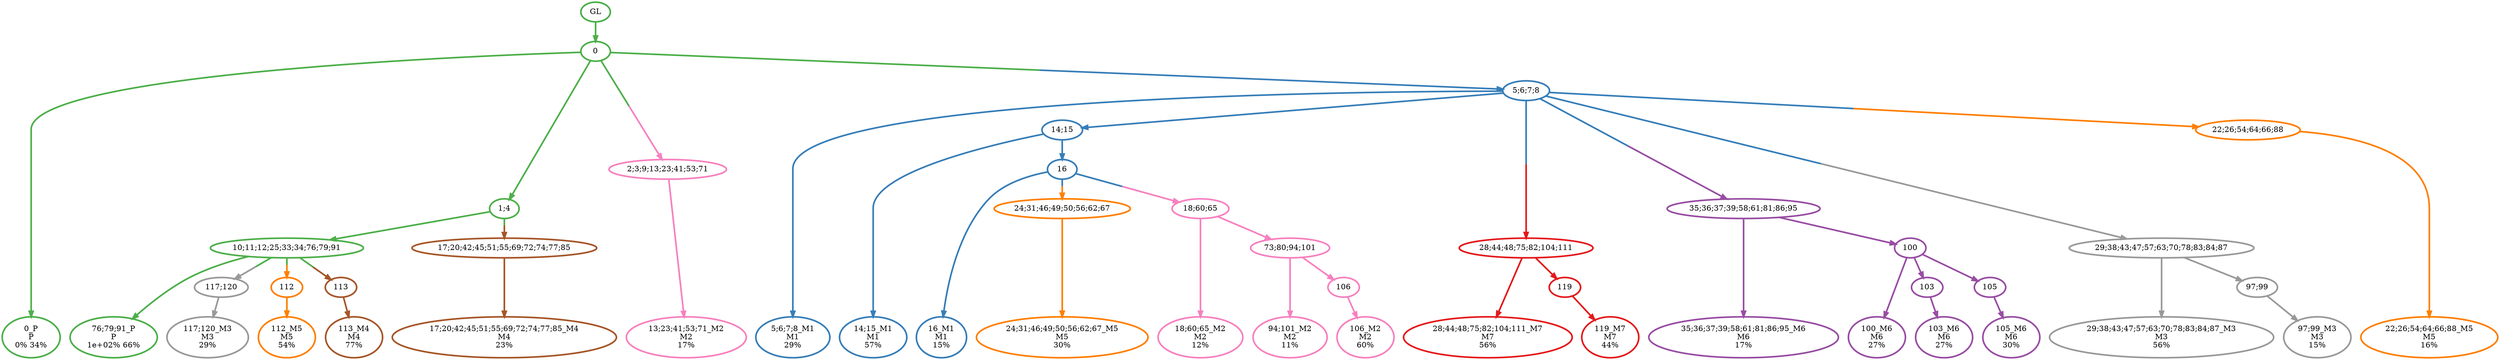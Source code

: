 digraph T {
	{
		rank=same
		45 [penwidth=3,colorscheme=set19,color=3,label="0_P\nP\n0% 34%"]
		42 [penwidth=3,colorscheme=set19,color=3,label="76;79;91_P\nP\n1e+02% 66%"]
		41 [penwidth=3,colorscheme=set19,color=2,label="5;6;7;8_M1\nM1\n29%"]
		39 [penwidth=3,colorscheme=set19,color=2,label="14;15_M1\nM1\n57%"]
		37 [penwidth=3,colorscheme=set19,color=2,label="16_M1\nM1\n15%"]
		36 [penwidth=3,colorscheme=set19,color=8,label="13;23;41;53;71_M2\nM2\n17%"]
		35 [penwidth=3,colorscheme=set19,color=8,label="18;60;65_M2\nM2\n12%"]
		33 [penwidth=3,colorscheme=set19,color=8,label="94;101_M2\nM2\n11%"]
		31 [penwidth=3,colorscheme=set19,color=8,label="106_M2\nM2\n60%"]
		29 [penwidth=3,colorscheme=set19,color=9,label="117;120_M3\nM3\n29%"]
		28 [penwidth=3,colorscheme=set19,color=9,label="29;38;43;47;57;63;70;78;83;84;87_M3\nM3\n56%"]
		26 [penwidth=3,colorscheme=set19,color=9,label="97;99_M3\nM3\n15%"]
		25 [penwidth=3,colorscheme=set19,color=7,label="113_M4\nM4\n77%"]
		24 [penwidth=3,colorscheme=set19,color=7,label="17;20;42;45;51;55;69;72;74;77;85_M4\nM4\n23%"]
		22 [penwidth=3,colorscheme=set19,color=5,label="112_M5\nM5\n54%"]
		21 [penwidth=3,colorscheme=set19,color=5,label="24;31;46;49;50;56;62;67_M5\nM5\n30%"]
		20 [penwidth=3,colorscheme=set19,color=5,label="22;26;54;64;66;88_M5\nM5\n16%"]
		19 [penwidth=3,colorscheme=set19,color=4,label="35;36;37;39;58;61;81;86;95_M6\nM6\n17%"]
		17 [penwidth=3,colorscheme=set19,color=4,label="100_M6\nM6\n27%"]
		15 [penwidth=3,colorscheme=set19,color=4,label="103_M6\nM6\n27%"]
		13 [penwidth=3,colorscheme=set19,color=4,label="105_M6\nM6\n30%"]
		12 [penwidth=3,colorscheme=set19,color=1,label="28;44;48;75;82;104;111_M7\nM7\n56%"]
		10 [penwidth=3,colorscheme=set19,color=1,label="119_M7\nM7\n44%"]
	}
	47 [penwidth=3,colorscheme=set19,color=3,label="GL"]
	46 [penwidth=3,colorscheme=set19,color=3,label="0"]
	44 [penwidth=3,colorscheme=set19,color=3,label="1;4"]
	43 [penwidth=3,colorscheme=set19,color=3,label="10;11;12;25;33;34;76;79;91"]
	40 [penwidth=3,colorscheme=set19,color=2,label="14;15"]
	38 [penwidth=3,colorscheme=set19,color=2,label="16"]
	34 [penwidth=3,colorscheme=set19,color=8,label="73;80;94;101"]
	32 [penwidth=3,colorscheme=set19,color=8,label="106"]
	30 [penwidth=3,colorscheme=set19,color=9,label="117;120"]
	27 [penwidth=3,colorscheme=set19,color=9,label="97;99"]
	23 [penwidth=3,colorscheme=set19,color=5,label="112"]
	18 [penwidth=3,colorscheme=set19,color=4,label="100"]
	16 [penwidth=3,colorscheme=set19,color=4,label="103"]
	14 [penwidth=3,colorscheme=set19,color=4,label="105"]
	11 [penwidth=3,colorscheme=set19,color=1,label="119"]
	9 [penwidth=3,colorscheme=set19,color=1,label="28;44;48;75;82;104;111"]
	8 [penwidth=3,colorscheme=set19,color=4,label="35;36;37;39;58;61;81;86;95"]
	7 [penwidth=3,colorscheme=set19,color=9,label="29;38;43;47;57;63;70;78;83;84;87"]
	6 [penwidth=3,colorscheme=set19,color=5,label="24;31;46;49;50;56;62;67"]
	5 [penwidth=3,colorscheme=set19,color=5,label="22;26;54;64;66;88"]
	4 [penwidth=3,colorscheme=set19,color=8,label="18;60;65"]
	3 [penwidth=3,colorscheme=set19,color=7,label="113"]
	2 [penwidth=3,colorscheme=set19,color=7,label="17;20;42;45;51;55;69;72;74;77;85"]
	1 [penwidth=3,colorscheme=set19,color=8,label="2;3;9;13;23;41;53;71"]
	0 [penwidth=3,colorscheme=set19,color=2,label="5;6;7;8"]
	47 -> 46 [penwidth=3,colorscheme=set19,color=3]
	46 -> 45 [penwidth=3,colorscheme=set19,color=3]
	46 -> 44 [penwidth=3,colorscheme=set19,color=3]
	46 -> 1 [penwidth=3,colorscheme=set19,color="3;0.5:8"]
	46 -> 0 [penwidth=3,colorscheme=set19,color="3;0.5:2"]
	44 -> 43 [penwidth=3,colorscheme=set19,color=3]
	44 -> 2 [penwidth=3,colorscheme=set19,color="3;0.5:7"]
	43 -> 42 [penwidth=3,colorscheme=set19,color=3]
	43 -> 23 [penwidth=3,colorscheme=set19,color="3;0.5:5"]
	43 -> 30 [penwidth=3,colorscheme=set19,color="3;0.5:9"]
	43 -> 3 [penwidth=3,colorscheme=set19,color="3;0.5:7"]
	40 -> 39 [penwidth=3,colorscheme=set19,color=2]
	40 -> 38 [penwidth=3,colorscheme=set19,color=2]
	38 -> 37 [penwidth=3,colorscheme=set19,color=2]
	38 -> 6 [penwidth=3,colorscheme=set19,color="2;0.5:5"]
	38 -> 4 [penwidth=3,colorscheme=set19,color="2;0.5:8"]
	34 -> 33 [penwidth=3,colorscheme=set19,color=8]
	34 -> 32 [penwidth=3,colorscheme=set19,color=8]
	32 -> 31 [penwidth=3,colorscheme=set19,color=8]
	30 -> 29 [penwidth=3,colorscheme=set19,color=9]
	27 -> 26 [penwidth=3,colorscheme=set19,color=9]
	23 -> 22 [penwidth=3,colorscheme=set19,color=5]
	18 -> 17 [penwidth=3,colorscheme=set19,color=4]
	18 -> 16 [penwidth=3,colorscheme=set19,color=4]
	18 -> 14 [penwidth=3,colorscheme=set19,color=4]
	16 -> 15 [penwidth=3,colorscheme=set19,color=4]
	14 -> 13 [penwidth=3,colorscheme=set19,color=4]
	11 -> 10 [penwidth=3,colorscheme=set19,color=1]
	9 -> 12 [penwidth=3,colorscheme=set19,color=1]
	9 -> 11 [penwidth=3,colorscheme=set19,color=1]
	8 -> 19 [penwidth=3,colorscheme=set19,color=4]
	8 -> 18 [penwidth=3,colorscheme=set19,color=4]
	7 -> 28 [penwidth=3,colorscheme=set19,color=9]
	7 -> 27 [penwidth=3,colorscheme=set19,color=9]
	6 -> 21 [penwidth=3,colorscheme=set19,color=5]
	5 -> 20 [penwidth=3,colorscheme=set19,color=5]
	4 -> 35 [penwidth=3,colorscheme=set19,color=8]
	4 -> 34 [penwidth=3,colorscheme=set19,color=8]
	3 -> 25 [penwidth=3,colorscheme=set19,color=7]
	2 -> 24 [penwidth=3,colorscheme=set19,color=7]
	1 -> 36 [penwidth=3,colorscheme=set19,color=8]
	0 -> 41 [penwidth=3,colorscheme=set19,color=2]
	0 -> 40 [penwidth=3,colorscheme=set19,color=2]
	0 -> 9 [penwidth=3,colorscheme=set19,color="2;0.5:1"]
	0 -> 8 [penwidth=3,colorscheme=set19,color="2;0.5:4"]
	0 -> 5 [penwidth=3,colorscheme=set19,color="2;0.5:5"]
	0 -> 7 [penwidth=3,colorscheme=set19,color="2;0.5:9"]
}
